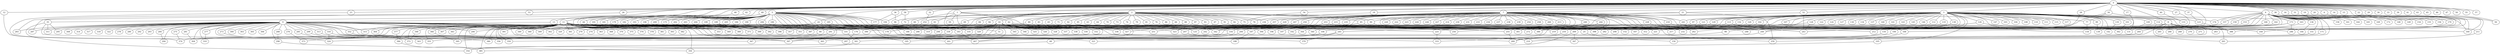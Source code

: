 
graph graphname {
    0 -- 1
0 -- 2
0 -- 3
0 -- 4
0 -- 5
0 -- 6
0 -- 7
0 -- 8
0 -- 9
0 -- 10
0 -- 11
0 -- 12
0 -- 13
0 -- 14
0 -- 15
0 -- 16
0 -- 17
0 -- 18
0 -- 19
0 -- 20
0 -- 21
0 -- 22
0 -- 23
0 -- 24
0 -- 25
0 -- 26
0 -- 27
0 -- 28
0 -- 29
0 -- 30
0 -- 31
0 -- 32
0 -- 33
0 -- 34
0 -- 35
0 -- 36
0 -- 37
0 -- 38
0 -- 39
0 -- 40
0 -- 41
0 -- 42
0 -- 43
0 -- 44
0 -- 45
0 -- 46
0 -- 47
0 -- 48
0 -- 49
0 -- 50
0 -- 51
0 -- 52
0 -- 53
0 -- 54
0 -- 55
0 -- 56
0 -- 57
0 -- 58
1 -- 59
1 -- 60
1 -- 61
1 -- 62
1 -- 267
1 -- 125
2 -- 63
2 -- 64
2 -- 65
2 -- 66
2 -- 67
2 -- 68
2 -- 69
2 -- 70
2 -- 71
2 -- 72
2 -- 73
2 -- 74
2 -- 75
2 -- 76
2 -- 77
2 -- 78
2 -- 79
2 -- 80
2 -- 81
2 -- 82
2 -- 83
2 -- 84
2 -- 85
2 -- 86
2 -- 87
2 -- 88
2 -- 89
2 -- 90
2 -- 91
2 -- 92
2 -- 93
2 -- 94
2 -- 95
2 -- 96
2 -- 236
3 -- 128
3 -- 130
3 -- 131
3 -- 132
3 -- 133
3 -- 134
3 -- 129
3 -- 136
3 -- 137
3 -- 138
3 -- 139
3 -- 140
3 -- 141
3 -- 142
3 -- 143
3 -- 144
3 -- 145
3 -- 146
3 -- 147
3 -- 135
3 -- 97
3 -- 98
3 -- 99
3 -- 100
3 -- 101
3 -- 102
3 -- 103
3 -- 104
3 -- 105
3 -- 106
3 -- 107
3 -- 108
3 -- 109
3 -- 110
3 -- 111
3 -- 112
3 -- 113
3 -- 114
3 -- 115
3 -- 116
3 -- 117
3 -- 118
3 -- 119
3 -- 120
3 -- 121
3 -- 122
3 -- 123
3 -- 124
3 -- 125
3 -- 126
3 -- 127
3 -- 241
3 -- 249
3 -- 340
4 -- 148
4 -- 149
4 -- 150
4 -- 151
4 -- 152
4 -- 153
4 -- 154
4 -- 155
4 -- 156
4 -- 157
4 -- 158
4 -- 159
4 -- 160
4 -- 161
4 -- 162
4 -- 163
4 -- 164
4 -- 165
4 -- 166
4 -- 167
4 -- 168
4 -- 169
4 -- 170
4 -- 171
4 -- 172
4 -- 173
4 -- 174
5 -- 175
5 -- 176
5 -- 177
5 -- 178
5 -- 179
5 -- 180
5 -- 181
5 -- 182
5 -- 183
5 -- 184
5 -- 185
5 -- 186
5 -- 187
5 -- 188
5 -- 189
5 -- 190
5 -- 191
5 -- 192
5 -- 193
5 -- 194
5 -- 195
5 -- 196
5 -- 197
5 -- 198
5 -- 199
5 -- 200
5 -- 201
5 -- 202
5 -- 203
5 -- 204
5 -- 205
5 -- 206
5 -- 207
5 -- 208
5 -- 209
5 -- 210
6 -- 211
7 -- 256
7 -- 258
7 -- 259
7 -- 260
7 -- 257
7 -- 212
7 -- 213
7 -- 214
7 -- 215
7 -- 216
7 -- 217
7 -- 218
7 -- 219
7 -- 220
7 -- 221
7 -- 222
7 -- 223
7 -- 224
7 -- 225
7 -- 226
7 -- 227
7 -- 228
7 -- 229
7 -- 230
7 -- 231
7 -- 232
7 -- 233
7 -- 234
7 -- 235
7 -- 236
7 -- 237
7 -- 238
7 -- 239
7 -- 240
7 -- 241
7 -- 242
7 -- 243
7 -- 244
7 -- 245
7 -- 246
7 -- 247
7 -- 248
7 -- 249
7 -- 250
7 -- 251
7 -- 252
7 -- 253
7 -- 254
7 -- 255
8 -- 261
8 -- 262
8 -- 263
8 -- 264
8 -- 265
8 -- 266
8 -- 267
8 -- 268
8 -- 269
8 -- 270
8 -- 271
8 -- 272
8 -- 210
9 -- 272
9 -- 273
9 -- 274
9 -- 275
9 -- 276
9 -- 277
9 -- 278
9 -- 279
9 -- 280
9 -- 281
9 -- 282
9 -- 283
9 -- 284
9 -- 285
9 -- 286
9 -- 287
9 -- 288
9 -- 289
9 -- 290
9 -- 291
9 -- 292
9 -- 293
9 -- 294
9 -- 295
9 -- 296
9 -- 297
9 -- 298
9 -- 299
9 -- 300
9 -- 301
9 -- 302
9 -- 303
9 -- 304
9 -- 305
9 -- 306
9 -- 307
9 -- 308
9 -- 309
9 -- 310
9 -- 311
9 -- 312
9 -- 313
9 -- 314
9 -- 315
9 -- 316
9 -- 317
9 -- 318
9 -- 319
9 -- 320
9 -- 321
9 -- 322
9 -- 323
9 -- 324
9 -- 352
9 -- 25
10 -- 325
10 -- 326
10 -- 327
10 -- 328
10 -- 329
10 -- 330
10 -- 331
10 -- 332
10 -- 333
10 -- 334
10 -- 335
10 -- 336
10 -- 337
10 -- 338
10 -- 339
10 -- 340
10 -- 341
10 -- 342
10 -- 343
10 -- 344
10 -- 345
10 -- 346
10 -- 51
11 -- 384
11 -- 386
11 -- 387
11 -- 388
11 -- 389
11 -- 390
11 -- 385
11 -- 392
11 -- 393
11 -- 394
11 -- 395
11 -- 396
11 -- 397
11 -- 398
11 -- 399
11 -- 391
11 -- 347
11 -- 348
11 -- 349
11 -- 350
11 -- 351
11 -- 352
11 -- 353
11 -- 354
11 -- 355
11 -- 356
11 -- 357
11 -- 358
11 -- 359
11 -- 360
11 -- 361
11 -- 362
11 -- 363
11 -- 364
11 -- 365
11 -- 366
11 -- 367
11 -- 368
11 -- 369
11 -- 370
11 -- 371
11 -- 372
11 -- 373
11 -- 374
11 -- 375
11 -- 376
11 -- 377
11 -- 378
11 -- 379
11 -- 380
11 -- 381
11 -- 382
11 -- 383
12 -- 374
13 -- 364
13 -- 331
16 -- 358
17 -- 118
18 -- 78
19 -- 136
19 -- 160
20 -- 160
21 -- 90
21 -- 259
21 -- 334
22 -- 56
23 -- 355
24 -- 335
24 -- 396
24 -- 183
25 -- 150
26 -- 287
27 -- 139
28 -- 212
31 -- 246
32 -- 252
34 -- 219
34 -- 77
34 -- 174
35 -- 311
35 -- 267
35 -- 354
35 -- 295
36 -- 177
36 -- 96
37 -- 123
38 -- 388
40 -- 133
42 -- 369
44 -- 331
44 -- 80
48 -- 353
49 -- 191
51 -- 195
52 -- 243
52 -- 85
53 -- 283
54 -- 75
58 -- 194
58 -- 72
60 -- 307
61 -- 178
62 -- 359
62 -- 152
65 -- 269
66 -- 336
67 -- 242
68 -- 354
69 -- 387
76 -- 225
76 -- 390
77 -- 118
78 -- 342
80 -- 324
82 -- 167
83 -- 106
84 -- 186
85 -- 207
85 -- 219
87 -- 323
88 -- 327
89 -- 290
89 -- 125
89 -- 245
90 -- 262
91 -- 256
93 -- 242
94 -- 339
97 -- 286
98 -- 304
99 -- 139
100 -- 210
101 -- 362
102 -- 344
102 -- 192
105 -- 350
106 -- 297
107 -- 386
109 -- 131
112 -- 217
113 -- 168
113 -- 187
113 -- 200
114 -- 211
114 -- 245
114 -- 261
116 -- 289
119 -- 232
120 -- 197
121 -- 319
123 -- 388
126 -- 160
126 -- 394
128 -- 301
128 -- 243
129 -- 323
129 -- 298
132 -- 196
135 -- 142
136 -- 144
138 -- 212
138 -- 248
151 -- 395
153 -- 208
157 -- 398
157 -- 183
159 -- 282
162 -- 249
163 -- 362
166 -- 312
166 -- 221
168 -- 259
170 -- 358
171 -- 347
173 -- 246
173 -- 243
176 -- 297
179 -- 315
182 -- 389
183 -- 267
185 -- 251
187 -- 188
189 -- 397
189 -- 291
189 -- 392
198 -- 371
199 -- 399
200 -- 201
206 -- 339
207 -- 210
211 -- 261
214 -- 342
215 -- 291
215 -- 221
216 -- 289
218 -- 358
225 -- 333
228 -- 243
229 -- 302
235 -- 245
240 -- 301
244 -- 333
244 -- 386
245 -- 379
245 -- 321
247 -- 320
249 -- 356
250 -- 279
250 -- 274
252 -- 357
252 -- 351
253 -- 255
253 -- 380
255 -- 289
257 -- 309
264 -- 355
269 -- 347
269 -- 385
273 -- 372
275 -- 374
276 -- 373
277 -- 310
281 -- 304
284 -- 294
285 -- 343
288 -- 296
291 -- 367
296 -- 350
299 -- 356
313 -- 359
316 -- 324
316 -- 397
329 -- 374
331 -- 341
334 -- 397
339 -- 365
341 -- 354
348 -- 372
352 -- 380
366 -- 395
377 -- 384
384 -- 385

}
